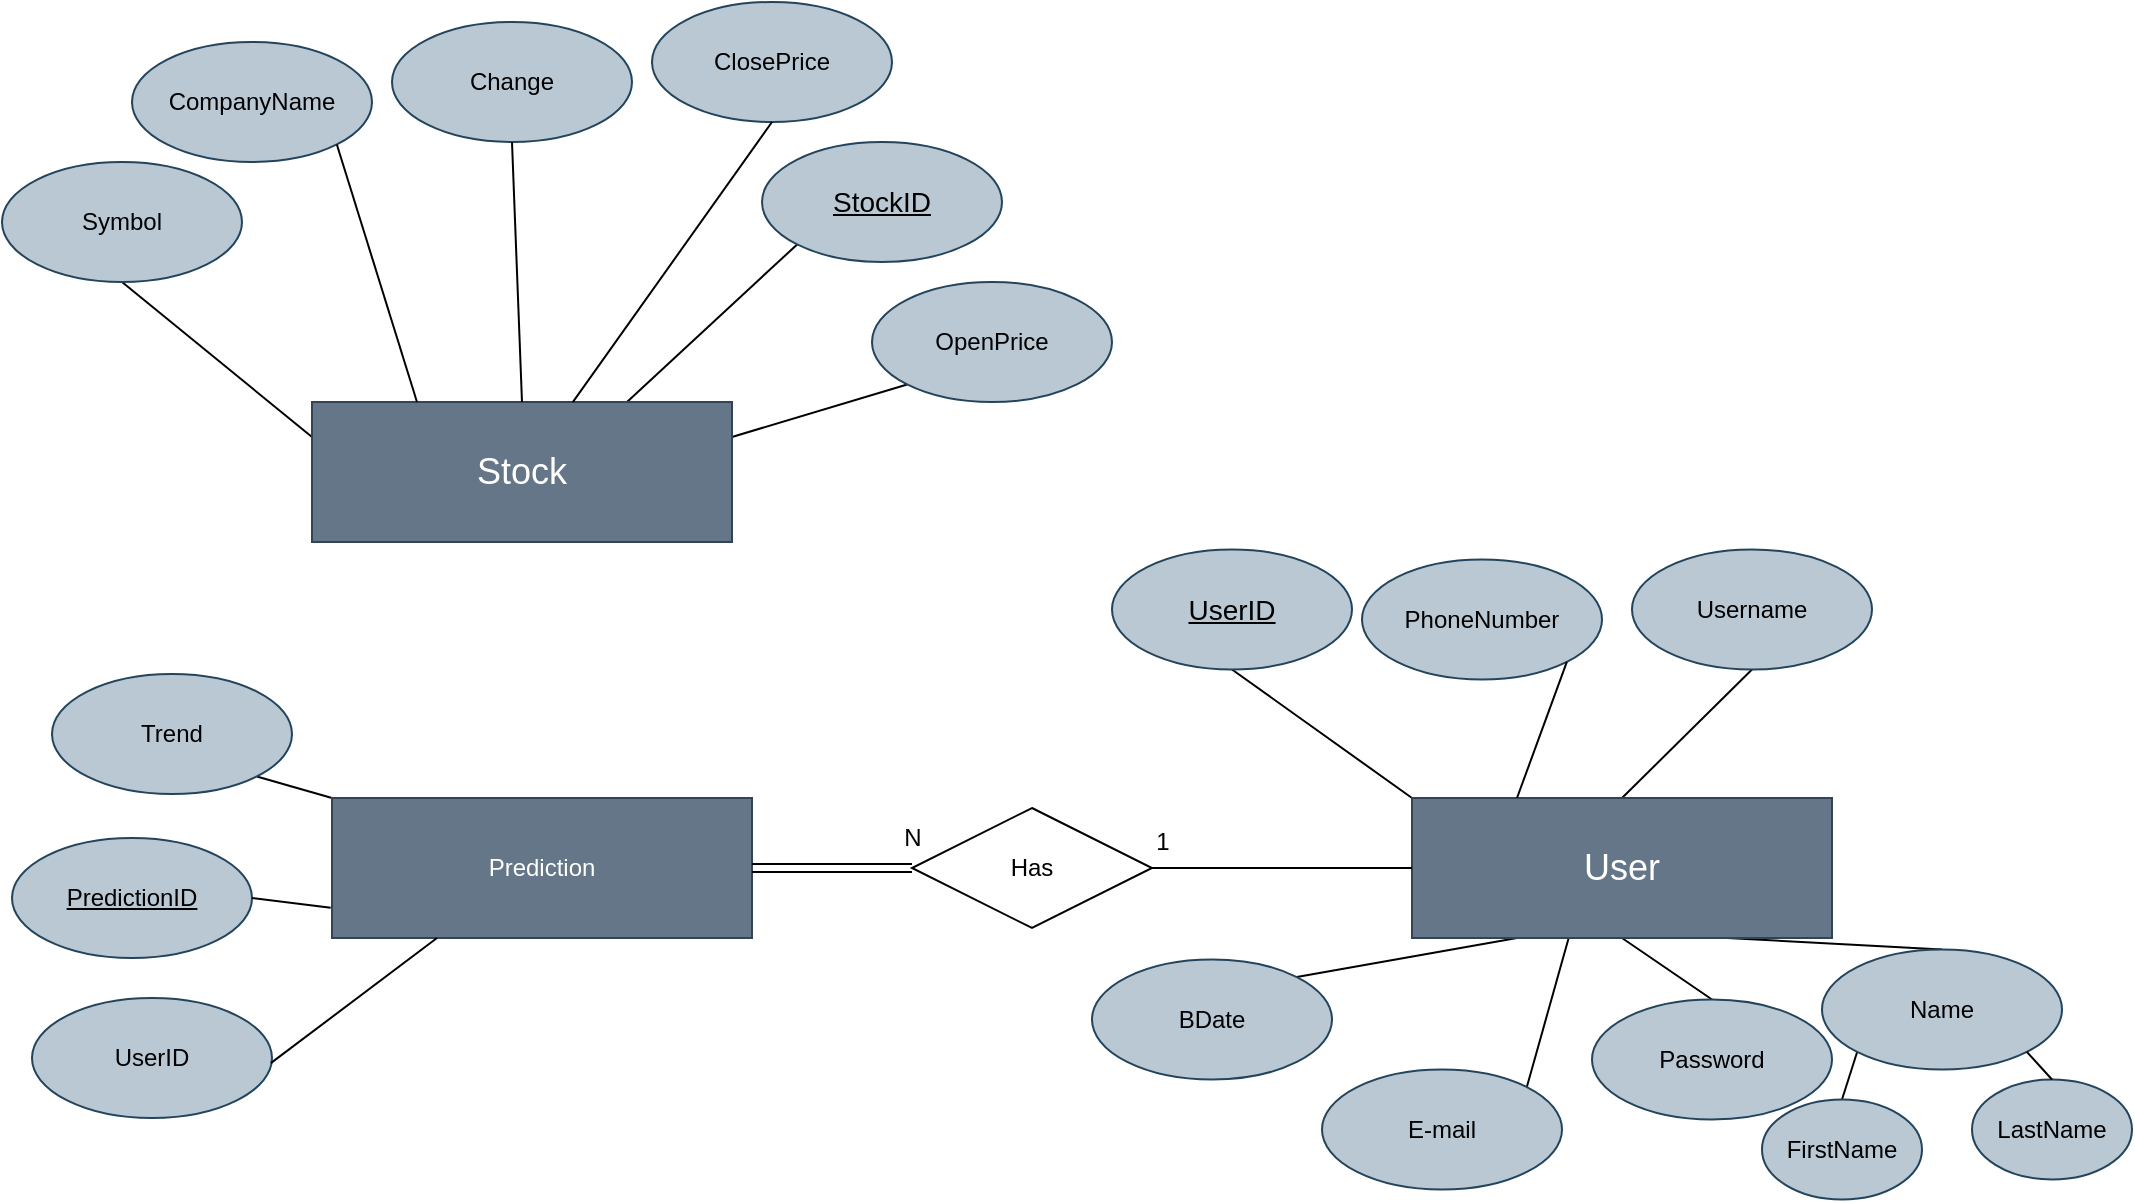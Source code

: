 <mxfile version="24.8.6">
  <diagram name="Page-1" id="4nNioH1ttdc5iFACTjpy">
    <mxGraphModel dx="2318" dy="2063" grid="1" gridSize="10" guides="1" tooltips="1" connect="1" arrows="1" fold="1" page="1" pageScale="1" pageWidth="850" pageHeight="1100" math="0" shadow="0">
      <root>
        <mxCell id="0" />
        <mxCell id="1" parent="0" />
        <mxCell id="ETQeIEWVsQt0lUyBYQo2-195" style="rounded=0;orthogonalLoop=1;jettySize=auto;html=1;exitX=0;exitY=0.25;exitDx=0;exitDy=0;entryX=0.5;entryY=1;entryDx=0;entryDy=0;endArrow=none;endFill=0;" parent="1" source="ETQeIEWVsQt0lUyBYQo2-198" target="ETQeIEWVsQt0lUyBYQo2-240" edge="1">
          <mxGeometry relative="1" as="geometry" />
        </mxCell>
        <mxCell id="ETQeIEWVsQt0lUyBYQo2-196" style="rounded=0;orthogonalLoop=1;jettySize=auto;html=1;exitX=0.75;exitY=0;exitDx=0;exitDy=0;entryX=0;entryY=1;entryDx=0;entryDy=0;endArrow=none;endFill=0;" parent="1" source="ETQeIEWVsQt0lUyBYQo2-198" target="ETQeIEWVsQt0lUyBYQo2-241" edge="1">
          <mxGeometry relative="1" as="geometry" />
        </mxCell>
        <mxCell id="ETQeIEWVsQt0lUyBYQo2-197" style="rounded=0;orthogonalLoop=1;jettySize=auto;html=1;exitX=1;exitY=0.25;exitDx=0;exitDy=0;entryX=0;entryY=1;entryDx=0;entryDy=0;startArrow=none;startFill=0;endArrow=none;endFill=0;" parent="1" source="ETQeIEWVsQt0lUyBYQo2-198" target="ETQeIEWVsQt0lUyBYQo2-242" edge="1">
          <mxGeometry relative="1" as="geometry" />
        </mxCell>
        <mxCell id="ETQeIEWVsQt0lUyBYQo2-198" value="&lt;font style=&quot;font-size: 18px;&quot;&gt;Stock&lt;/font&gt;" style="whiteSpace=wrap;html=1;align=center;fillColor=#647687;fontColor=#ffffff;strokeColor=#314354;" parent="1" vertex="1">
          <mxGeometry x="-460" y="180" width="210" height="70" as="geometry" />
        </mxCell>
        <mxCell id="ETQeIEWVsQt0lUyBYQo2-199" style="rounded=0;orthogonalLoop=1;jettySize=auto;html=1;exitX=0;exitY=0;exitDx=0;exitDy=0;entryX=0.5;entryY=1;entryDx=0;entryDy=0;endArrow=none;endFill=0;" parent="1" source="ETQeIEWVsQt0lUyBYQo2-207" target="ETQeIEWVsQt0lUyBYQo2-225" edge="1">
          <mxGeometry relative="1" as="geometry" />
        </mxCell>
        <mxCell id="ETQeIEWVsQt0lUyBYQo2-200" style="rounded=0;orthogonalLoop=1;jettySize=auto;html=1;exitX=0.373;exitY=1;exitDx=0;exitDy=0;entryX=1;entryY=0;entryDx=0;entryDy=0;startArrow=none;startFill=0;endArrow=none;endFill=0;exitPerimeter=0;" parent="1" source="ETQeIEWVsQt0lUyBYQo2-207" target="ETQeIEWVsQt0lUyBYQo2-226" edge="1">
          <mxGeometry relative="1" as="geometry">
            <mxPoint x="137.5" y="568.75" as="sourcePoint" />
          </mxGeometry>
        </mxCell>
        <mxCell id="ETQeIEWVsQt0lUyBYQo2-201" style="rounded=0;orthogonalLoop=1;jettySize=auto;html=1;exitX=0.5;exitY=1;exitDx=0;exitDy=0;entryX=0.5;entryY=0;entryDx=0;entryDy=0;endArrow=none;endFill=0;" parent="1" source="ETQeIEWVsQt0lUyBYQo2-207" target="ETQeIEWVsQt0lUyBYQo2-227" edge="1">
          <mxGeometry relative="1" as="geometry">
            <mxPoint x="190.0" y="568.75" as="sourcePoint" />
          </mxGeometry>
        </mxCell>
        <mxCell id="ETQeIEWVsQt0lUyBYQo2-202" style="rounded=0;orthogonalLoop=1;jettySize=auto;html=1;exitX=0.75;exitY=1;exitDx=0;exitDy=0;entryX=0.5;entryY=0;entryDx=0;entryDy=0;endArrow=none;endFill=0;" parent="1" source="ETQeIEWVsQt0lUyBYQo2-207" target="ETQeIEWVsQt0lUyBYQo2-228" edge="1">
          <mxGeometry relative="1" as="geometry">
            <mxPoint x="242.5" y="568.75" as="sourcePoint" />
          </mxGeometry>
        </mxCell>
        <mxCell id="ETQeIEWVsQt0lUyBYQo2-203" style="rounded=0;orthogonalLoop=1;jettySize=auto;html=1;exitX=0.25;exitY=1;exitDx=0;exitDy=0;entryX=1;entryY=0;entryDx=0;entryDy=0;endArrow=none;endFill=0;" parent="1" source="ETQeIEWVsQt0lUyBYQo2-207" target="ETQeIEWVsQt0lUyBYQo2-233" edge="1">
          <mxGeometry relative="1" as="geometry">
            <mxPoint x="-147.5" y="423.75" as="sourcePoint" />
          </mxGeometry>
        </mxCell>
        <mxCell id="ETQeIEWVsQt0lUyBYQo2-204" style="rounded=0;orthogonalLoop=1;jettySize=auto;html=1;exitX=0.5;exitY=0;exitDx=0;exitDy=0;entryX=0.5;entryY=1;entryDx=0;entryDy=0;endArrow=none;endFill=0;" parent="1" source="ETQeIEWVsQt0lUyBYQo2-207" target="ETQeIEWVsQt0lUyBYQo2-269" edge="1">
          <mxGeometry relative="1" as="geometry" />
        </mxCell>
        <mxCell id="ETQeIEWVsQt0lUyBYQo2-207" value="&lt;font style=&quot;font-size: 18px;&quot;&gt;User&lt;/font&gt;" style="whiteSpace=wrap;html=1;align=center;fillColor=#647687;fontColor=#ffffff;strokeColor=#314354;" parent="1" vertex="1">
          <mxGeometry x="90" y="378" width="210" height="70" as="geometry" />
        </mxCell>
        <mxCell id="ETQeIEWVsQt0lUyBYQo2-208" style="rounded=0;orthogonalLoop=1;jettySize=auto;html=1;exitX=0.25;exitY=1;exitDx=0;exitDy=0;entryX=0.5;entryY=0;entryDx=0;entryDy=0;endArrow=none;endFill=0;" parent="1" edge="1">
          <mxGeometry relative="1" as="geometry">
            <mxPoint x="2.5" y="150" as="sourcePoint" />
          </mxGeometry>
        </mxCell>
        <mxCell id="ETQeIEWVsQt0lUyBYQo2-209" style="rounded=0;orthogonalLoop=1;jettySize=auto;html=1;exitX=0;exitY=0.5;exitDx=0;exitDy=0;entryX=1;entryY=0;entryDx=0;entryDy=0;endArrow=none;endFill=0;" parent="1" edge="1">
          <mxGeometry relative="1" as="geometry">
            <mxPoint x="-50" y="115" as="sourcePoint" />
          </mxGeometry>
        </mxCell>
        <mxCell id="ETQeIEWVsQt0lUyBYQo2-210" style="rounded=0;orthogonalLoop=1;jettySize=auto;html=1;exitX=0;exitY=0.25;exitDx=0;exitDy=0;entryX=1;entryY=0.5;entryDx=0;entryDy=0;endArrow=none;endFill=0;" parent="1" edge="1">
          <mxGeometry relative="1" as="geometry">
            <mxPoint x="-50" y="97.5" as="sourcePoint" />
          </mxGeometry>
        </mxCell>
        <mxCell id="ETQeIEWVsQt0lUyBYQo2-211" style="rounded=0;orthogonalLoop=1;jettySize=auto;html=1;exitX=0;exitY=0;exitDx=0;exitDy=0;entryX=1;entryY=1;entryDx=0;entryDy=0;endArrow=none;endFill=0;" parent="1" edge="1">
          <mxGeometry relative="1" as="geometry">
            <mxPoint x="-50" y="80" as="sourcePoint" />
          </mxGeometry>
        </mxCell>
        <mxCell id="ETQeIEWVsQt0lUyBYQo2-212" style="rounded=0;orthogonalLoop=1;jettySize=auto;html=1;exitX=0.25;exitY=0;exitDx=0;exitDy=0;entryX=0.5;entryY=1;entryDx=0;entryDy=0;endArrow=none;endFill=0;" parent="1" edge="1">
          <mxGeometry relative="1" as="geometry">
            <mxPoint x="2.5" y="80" as="sourcePoint" />
          </mxGeometry>
        </mxCell>
        <mxCell id="ETQeIEWVsQt0lUyBYQo2-213" style="rounded=0;orthogonalLoop=1;jettySize=auto;html=1;exitX=0.5;exitY=0;exitDx=0;exitDy=0;entryX=0.5;entryY=1;entryDx=0;entryDy=0;endArrow=none;endFill=0;" parent="1" edge="1">
          <mxGeometry relative="1" as="geometry">
            <mxPoint x="55" y="80" as="sourcePoint" />
          </mxGeometry>
        </mxCell>
        <mxCell id="ETQeIEWVsQt0lUyBYQo2-223" style="rounded=0;orthogonalLoop=1;jettySize=auto;html=1;exitX=0.5;exitY=0;exitDx=0;exitDy=0;endArrow=none;endFill=0;entryX=0;entryY=1;entryDx=0;entryDy=0;" parent="1" source="ETQeIEWVsQt0lUyBYQo2-229" target="ETQeIEWVsQt0lUyBYQo2-228" edge="1">
          <mxGeometry relative="1" as="geometry">
            <mxPoint x="300" y="587.69" as="targetPoint" />
            <mxPoint x="327.265" y="636.632" as="sourcePoint" />
          </mxGeometry>
        </mxCell>
        <mxCell id="ETQeIEWVsQt0lUyBYQo2-224" value="PhoneNumber" style="ellipse;whiteSpace=wrap;html=1;align=center;strokeColor=#23445d;fillColor=#bac8d3;" parent="1" vertex="1">
          <mxGeometry x="65" y="258.75" width="120" height="60" as="geometry" />
        </mxCell>
        <mxCell id="ETQeIEWVsQt0lUyBYQo2-225" value="&lt;font style=&quot;font-size: 14px;&quot;&gt;&lt;u&gt;UserID&lt;/u&gt;&lt;/font&gt;" style="ellipse;whiteSpace=wrap;html=1;align=center;strokeColor=#23445d;fillColor=#bac8d3;" parent="1" vertex="1">
          <mxGeometry x="-60" y="253.75" width="120" height="60" as="geometry" />
        </mxCell>
        <mxCell id="ETQeIEWVsQt0lUyBYQo2-226" value="E-mail" style="ellipse;whiteSpace=wrap;html=1;align=center;fillColor=#bac8d3;strokeColor=#23445d;" parent="1" vertex="1">
          <mxGeometry x="45" y="513.75" width="120" height="60" as="geometry" />
        </mxCell>
        <mxCell id="ETQeIEWVsQt0lUyBYQo2-227" value="Password" style="ellipse;whiteSpace=wrap;html=1;align=center;fillColor=#bac8d3;strokeColor=#23445d;" parent="1" vertex="1">
          <mxGeometry x="180" y="478.75" width="120" height="60" as="geometry" />
        </mxCell>
        <mxCell id="ETQeIEWVsQt0lUyBYQo2-228" value="Name" style="ellipse;whiteSpace=wrap;html=1;align=center;strokeColor=#23445d;fillColor=#bac8d3;" parent="1" vertex="1">
          <mxGeometry x="295" y="453.75" width="120" height="60" as="geometry" />
        </mxCell>
        <mxCell id="ETQeIEWVsQt0lUyBYQo2-229" value="FirstName" style="ellipse;whiteSpace=wrap;html=1;align=center;strokeColor=#23445d;fillColor=#bac8d3;" parent="1" vertex="1">
          <mxGeometry x="265" y="528.75" width="80" height="50" as="geometry" />
        </mxCell>
        <mxCell id="ETQeIEWVsQt0lUyBYQo2-230" value="LastName" style="ellipse;whiteSpace=wrap;html=1;align=center;strokeColor=#23445d;fillColor=#bac8d3;" parent="1" vertex="1">
          <mxGeometry x="370" y="518.75" width="80" height="50" as="geometry" />
        </mxCell>
        <mxCell id="ETQeIEWVsQt0lUyBYQo2-231" style="rounded=0;orthogonalLoop=1;jettySize=auto;html=1;exitX=1;exitY=1;exitDx=0;exitDy=0;endArrow=none;endFill=0;entryX=0.5;entryY=0;entryDx=0;entryDy=0;" parent="1" source="ETQeIEWVsQt0lUyBYQo2-228" target="ETQeIEWVsQt0lUyBYQo2-230" edge="1">
          <mxGeometry relative="1" as="geometry">
            <mxPoint x="360" y="578.69" as="targetPoint" />
            <mxPoint x="372.735" y="518.748" as="sourcePoint" />
          </mxGeometry>
        </mxCell>
        <mxCell id="ETQeIEWVsQt0lUyBYQo2-232" style="rounded=0;orthogonalLoop=1;jettySize=auto;html=1;exitX=0.25;exitY=0;exitDx=0;exitDy=0;entryX=1;entryY=1;entryDx=0;entryDy=0;endArrow=none;endFill=0;" parent="1" source="ETQeIEWVsQt0lUyBYQo2-207" target="ETQeIEWVsQt0lUyBYQo2-224" edge="1">
          <mxGeometry relative="1" as="geometry" />
        </mxCell>
        <mxCell id="ETQeIEWVsQt0lUyBYQo2-233" value="BDate" style="ellipse;whiteSpace=wrap;html=1;align=center;fillColor=#bac8d3;strokeColor=#23445d;" parent="1" vertex="1">
          <mxGeometry x="-70" y="458.75" width="120" height="60" as="geometry" />
        </mxCell>
        <mxCell id="ETQeIEWVsQt0lUyBYQo2-239" value="CompanyName" style="ellipse;whiteSpace=wrap;html=1;align=center;fillColor=#bac8d3;strokeColor=#23445d;" parent="1" vertex="1">
          <mxGeometry x="-550" width="120" height="60" as="geometry" />
        </mxCell>
        <mxCell id="ETQeIEWVsQt0lUyBYQo2-240" value="Symbol" style="ellipse;whiteSpace=wrap;html=1;align=center;fillColor=#bac8d3;strokeColor=#23445d;" parent="1" vertex="1">
          <mxGeometry x="-615" y="60" width="120" height="60" as="geometry" />
        </mxCell>
        <mxCell id="ETQeIEWVsQt0lUyBYQo2-241" value="&lt;font style=&quot;font-size: 14px;&quot;&gt;&lt;u&gt;StockID&lt;/u&gt;&lt;/font&gt;" style="ellipse;whiteSpace=wrap;html=1;align=center;fillColor=#bac8d3;strokeColor=#23445d;" parent="1" vertex="1">
          <mxGeometry x="-235" y="50" width="120" height="60" as="geometry" />
        </mxCell>
        <mxCell id="ETQeIEWVsQt0lUyBYQo2-242" value="OpenPrice" style="ellipse;whiteSpace=wrap;html=1;align=center;fillColor=#bac8d3;strokeColor=#23445d;" parent="1" vertex="1">
          <mxGeometry x="-180" y="120" width="120" height="60" as="geometry" />
        </mxCell>
        <mxCell id="ETQeIEWVsQt0lUyBYQo2-243" style="rounded=0;orthogonalLoop=1;jettySize=auto;html=1;exitX=0.25;exitY=0;exitDx=0;exitDy=0;entryX=1;entryY=1;entryDx=0;entryDy=0;endArrow=none;endFill=0;" parent="1" source="ETQeIEWVsQt0lUyBYQo2-198" target="ETQeIEWVsQt0lUyBYQo2-239" edge="1">
          <mxGeometry relative="1" as="geometry" />
        </mxCell>
        <mxCell id="ETQeIEWVsQt0lUyBYQo2-269" value="Username" style="ellipse;whiteSpace=wrap;html=1;align=center;strokeColor=#23445d;fillColor=#bac8d3;" parent="1" vertex="1">
          <mxGeometry x="200" y="253.75" width="120" height="60" as="geometry" />
        </mxCell>
        <mxCell id="ETQeIEWVsQt0lUyBYQo2-270" value="ClosePrice" style="ellipse;whiteSpace=wrap;html=1;align=center;fillColor=#bac8d3;strokeColor=#23445d;" parent="1" vertex="1">
          <mxGeometry x="-290" y="-20" width="120" height="60" as="geometry" />
        </mxCell>
        <mxCell id="ETQeIEWVsQt0lUyBYQo2-271" style="rounded=0;orthogonalLoop=1;jettySize=auto;html=1;exitX=0.5;exitY=1;exitDx=0;exitDy=0;entryX=0.621;entryY=0.001;entryDx=0;entryDy=0;entryPerimeter=0;endArrow=none;endFill=0;" parent="1" source="ETQeIEWVsQt0lUyBYQo2-270" target="ETQeIEWVsQt0lUyBYQo2-198" edge="1">
          <mxGeometry relative="1" as="geometry" />
        </mxCell>
        <mxCell id="ETQeIEWVsQt0lUyBYQo2-273" value="Change" style="ellipse;whiteSpace=wrap;html=1;align=center;fillColor=#bac8d3;strokeColor=#23445d;" parent="1" vertex="1">
          <mxGeometry x="-420" y="-10" width="120" height="60" as="geometry" />
        </mxCell>
        <mxCell id="ETQeIEWVsQt0lUyBYQo2-274" style="rounded=0;orthogonalLoop=1;jettySize=auto;html=1;exitX=0.5;exitY=0;exitDx=0;exitDy=0;entryX=0.5;entryY=1;entryDx=0;entryDy=0;endArrow=none;endFill=0;" parent="1" source="ETQeIEWVsQt0lUyBYQo2-198" target="ETQeIEWVsQt0lUyBYQo2-273" edge="1">
          <mxGeometry relative="1" as="geometry" />
        </mxCell>
        <mxCell id="ETQeIEWVsQt0lUyBYQo2-276" style="rounded=0;orthogonalLoop=1;jettySize=auto;html=1;exitX=0;exitY=0;exitDx=0;exitDy=0;entryX=1;entryY=1;entryDx=0;entryDy=0;endArrow=none;endFill=0;" parent="1" source="ETQeIEWVsQt0lUyBYQo2-278" target="ETQeIEWVsQt0lUyBYQo2-279" edge="1">
          <mxGeometry relative="1" as="geometry" />
        </mxCell>
        <mxCell id="ETQeIEWVsQt0lUyBYQo2-278" value="Prediction" style="whiteSpace=wrap;html=1;align=center;fillColor=#647687;fontColor=#ffffff;strokeColor=#314354;" parent="1" vertex="1">
          <mxGeometry x="-450" y="378" width="210" height="70" as="geometry" />
        </mxCell>
        <mxCell id="ETQeIEWVsQt0lUyBYQo2-279" value="Trend" style="ellipse;whiteSpace=wrap;html=1;align=center;fillColor=#bac8d3;strokeColor=#23445d;" parent="1" vertex="1">
          <mxGeometry x="-590" y="316" width="120" height="60" as="geometry" />
        </mxCell>
        <mxCell id="ETQeIEWVsQt0lUyBYQo2-281" value="&lt;u&gt;PredictionID&lt;/u&gt;" style="ellipse;whiteSpace=wrap;html=1;align=center;fillColor=#bac8d3;strokeColor=#23445d;" parent="1" vertex="1">
          <mxGeometry x="-610" y="398" width="120" height="60" as="geometry" />
        </mxCell>
        <mxCell id="ETQeIEWVsQt0lUyBYQo2-282" value="UserID" style="ellipse;whiteSpace=wrap;html=1;align=center;fillColor=#bac8d3;strokeColor=#23445d;" parent="1" vertex="1">
          <mxGeometry x="-600" y="478" width="120" height="60" as="geometry" />
        </mxCell>
        <mxCell id="ETQeIEWVsQt0lUyBYQo2-286" style="rounded=0;orthogonalLoop=1;jettySize=auto;html=1;exitX=0.25;exitY=1;exitDx=0;exitDy=0;entryX=0.995;entryY=0.543;entryDx=0;entryDy=0;entryPerimeter=0;endArrow=none;endFill=0;" parent="1" source="ETQeIEWVsQt0lUyBYQo2-278" target="ETQeIEWVsQt0lUyBYQo2-282" edge="1">
          <mxGeometry relative="1" as="geometry" />
        </mxCell>
        <mxCell id="ETQeIEWVsQt0lUyBYQo2-287" style="rounded=0;orthogonalLoop=1;jettySize=auto;html=1;exitX=1;exitY=0.5;exitDx=0;exitDy=0;entryX=-0.003;entryY=0.784;entryDx=0;entryDy=0;entryPerimeter=0;endArrow=none;endFill=0;" parent="1" source="ETQeIEWVsQt0lUyBYQo2-281" target="ETQeIEWVsQt0lUyBYQo2-278" edge="1">
          <mxGeometry relative="1" as="geometry" />
        </mxCell>
        <mxCell id="ETQeIEWVsQt0lUyBYQo2-303" style="rounded=0;orthogonalLoop=1;jettySize=auto;html=1;exitX=0.25;exitY=1;exitDx=0;exitDy=0;entryX=1;entryY=0.5;entryDx=0;entryDy=0;endArrow=none;endFill=0;" parent="1" edge="1">
          <mxGeometry relative="1" as="geometry">
            <mxPoint x="-497.5" y="793" as="sourcePoint" />
          </mxGeometry>
        </mxCell>
        <mxCell id="ETQeIEWVsQt0lUyBYQo2-304" style="rounded=0;orthogonalLoop=1;jettySize=auto;html=1;exitX=0;exitY=0.5;exitDx=0;exitDy=0;entryX=1;entryY=0.5;entryDx=0;entryDy=0;endArrow=none;endFill=0;" parent="1" edge="1">
          <mxGeometry relative="1" as="geometry">
            <mxPoint x="-550" y="758" as="sourcePoint" />
          </mxGeometry>
        </mxCell>
        <mxCell id="ETQeIEWVsQt0lUyBYQo2-305" style="rounded=0;orthogonalLoop=1;jettySize=auto;html=1;exitX=0.25;exitY=0;exitDx=0;exitDy=0;entryX=1;entryY=1;entryDx=0;entryDy=0;endArrow=none;endFill=0;" parent="1" edge="1">
          <mxGeometry relative="1" as="geometry">
            <mxPoint x="-497.5" y="723" as="sourcePoint" />
          </mxGeometry>
        </mxCell>
        <mxCell id="ETQeIEWVsQt0lUyBYQo2-317" style="rounded=0;orthogonalLoop=1;jettySize=auto;html=1;exitX=0;exitY=0.5;exitDx=0;exitDy=0;shape=link;entryX=1;entryY=0.5;entryDx=0;entryDy=0;" parent="1" source="ETQeIEWVsQt0lUyBYQo2-319" target="ETQeIEWVsQt0lUyBYQo2-278" edge="1">
          <mxGeometry relative="1" as="geometry">
            <mxPoint x="-230" y="413" as="targetPoint" />
          </mxGeometry>
        </mxCell>
        <mxCell id="ETQeIEWVsQt0lUyBYQo2-318" style="rounded=0;orthogonalLoop=1;jettySize=auto;html=1;exitX=1;exitY=0.5;exitDx=0;exitDy=0;entryX=0;entryY=0.5;entryDx=0;entryDy=0;endArrow=none;endFill=0;" parent="1" source="ETQeIEWVsQt0lUyBYQo2-319" target="ETQeIEWVsQt0lUyBYQo2-207" edge="1">
          <mxGeometry relative="1" as="geometry">
            <mxPoint x="93.57" y="412.97" as="targetPoint" />
          </mxGeometry>
        </mxCell>
        <mxCell id="ETQeIEWVsQt0lUyBYQo2-319" value="Has" style="shape=rhombus;perimeter=rhombusPerimeter;whiteSpace=wrap;html=1;align=center;" parent="1" vertex="1">
          <mxGeometry x="-160" y="383" width="120" height="60" as="geometry" />
        </mxCell>
        <mxCell id="ETQeIEWVsQt0lUyBYQo2-320" value="1" style="text;html=1;align=center;verticalAlign=middle;resizable=0;points=[];autosize=1;strokeColor=none;fillColor=none;" parent="1" vertex="1">
          <mxGeometry x="-50" y="385" width="30" height="30" as="geometry" />
        </mxCell>
        <mxCell id="ETQeIEWVsQt0lUyBYQo2-321" value="N" style="text;html=1;align=center;verticalAlign=middle;resizable=0;points=[];autosize=1;strokeColor=none;fillColor=none;" parent="1" vertex="1">
          <mxGeometry x="-175" y="383" width="30" height="30" as="geometry" />
        </mxCell>
        <mxCell id="ETQeIEWVsQt0lUyBYQo2-322" style="rounded=0;orthogonalLoop=1;jettySize=auto;html=1;exitX=0.5;exitY=1;exitDx=0;exitDy=0;entryX=0.5;entryY=0;entryDx=0;entryDy=0;endArrow=none;endFill=0;" parent="1" edge="1">
          <mxGeometry relative="1" as="geometry">
            <mxPoint x="-445" y="793" as="sourcePoint" />
          </mxGeometry>
        </mxCell>
      </root>
    </mxGraphModel>
  </diagram>
</mxfile>
